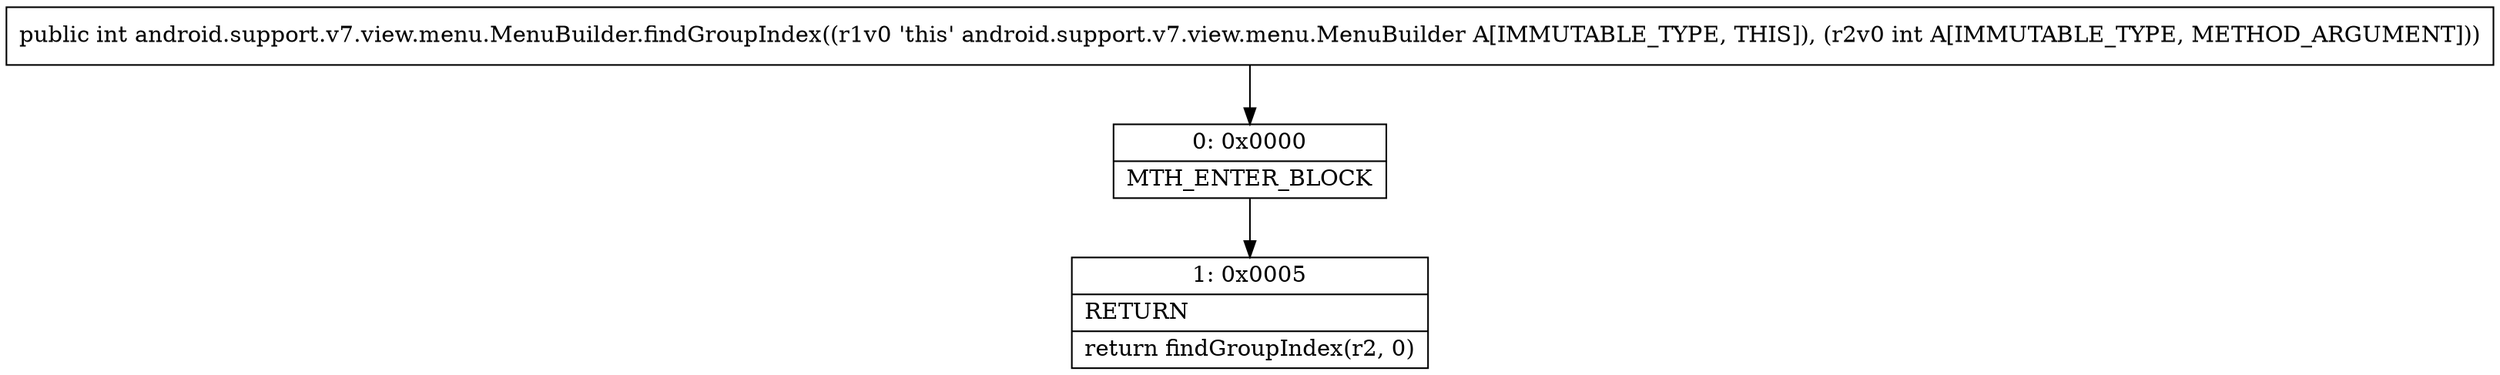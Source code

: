digraph "CFG forandroid.support.v7.view.menu.MenuBuilder.findGroupIndex(I)I" {
Node_0 [shape=record,label="{0\:\ 0x0000|MTH_ENTER_BLOCK\l}"];
Node_1 [shape=record,label="{1\:\ 0x0005|RETURN\l|return findGroupIndex(r2, 0)\l}"];
MethodNode[shape=record,label="{public int android.support.v7.view.menu.MenuBuilder.findGroupIndex((r1v0 'this' android.support.v7.view.menu.MenuBuilder A[IMMUTABLE_TYPE, THIS]), (r2v0 int A[IMMUTABLE_TYPE, METHOD_ARGUMENT])) }"];
MethodNode -> Node_0;
Node_0 -> Node_1;
}

